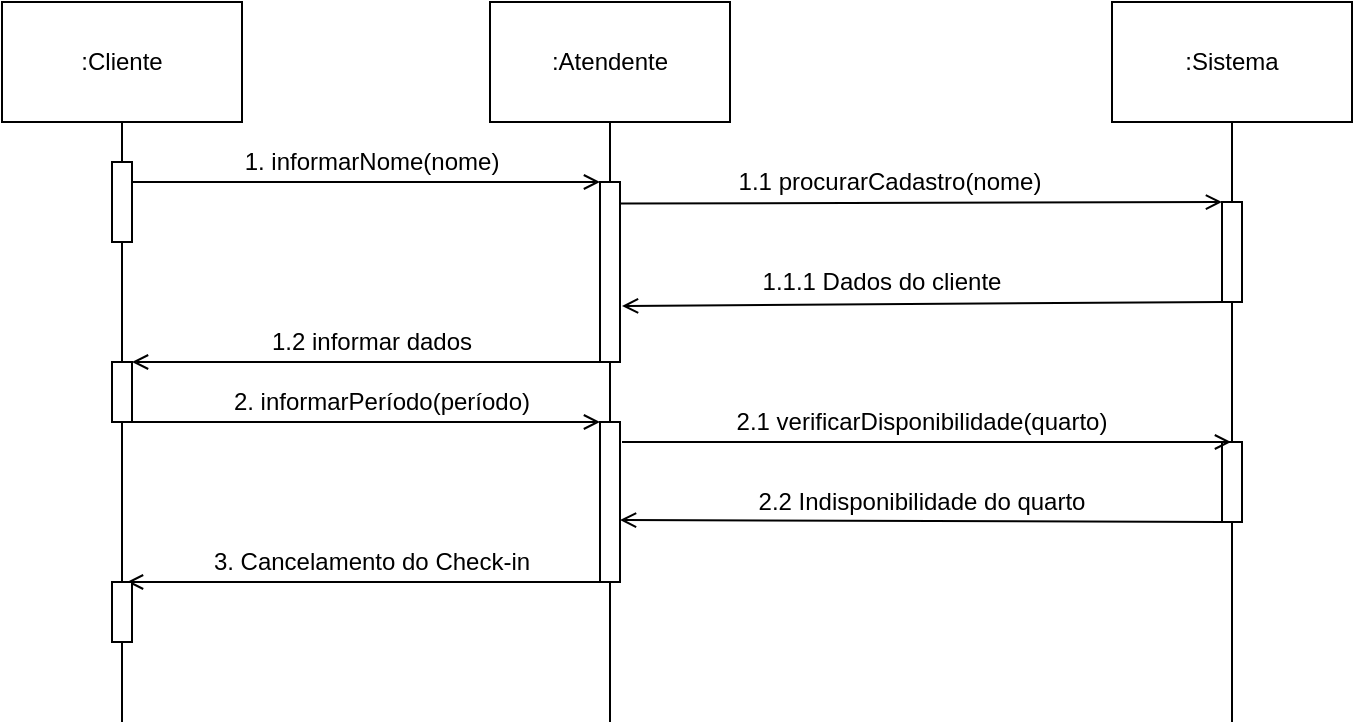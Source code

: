 <mxfile version="20.0.2" type="device"><diagram id="5XW_VWPHbjcre1bwJrnU" name="Page-1"><mxGraphModel dx="782" dy="597" grid="1" gridSize="10" guides="1" tooltips="1" connect="1" arrows="1" fold="1" page="1" pageScale="1" pageWidth="827" pageHeight="1169" math="0" shadow="0"><root><mxCell id="0"/><mxCell id="1" parent="0"/><mxCell id="XCn-wCQn91-v6eH6vgUl-1" value=":Cliente" style="rounded=0;whiteSpace=wrap;html=1;" parent="1" vertex="1"><mxGeometry x="110" y="80" width="120" height="60" as="geometry"/></mxCell><mxCell id="XCn-wCQn91-v6eH6vgUl-2" value=":Sistema" style="rounded=0;whiteSpace=wrap;html=1;" parent="1" vertex="1"><mxGeometry x="665" y="80" width="120" height="60" as="geometry"/></mxCell><mxCell id="XCn-wCQn91-v6eH6vgUl-3" value="" style="endArrow=none;html=1;rounded=0;startArrow=none;entryX=0.5;entryY=1;entryDx=0;entryDy=0;" parent="1" source="XCn-wCQn91-v6eH6vgUl-24" target="XCn-wCQn91-v6eH6vgUl-1" edge="1"><mxGeometry width="50" height="50" relative="1" as="geometry"><mxPoint x="170" y="460" as="sourcePoint"/><mxPoint x="170" y="170" as="targetPoint"/></mxGeometry></mxCell><mxCell id="XCn-wCQn91-v6eH6vgUl-4" value="" style="endArrow=none;html=1;rounded=0;startArrow=none;entryX=0.5;entryY=1;entryDx=0;entryDy=0;" parent="1" source="XCn-wCQn91-v6eH6vgUl-7" target="XCn-wCQn91-v6eH6vgUl-2" edge="1"><mxGeometry width="50" height="50" relative="1" as="geometry"><mxPoint x="724.5" y="455" as="sourcePoint"/><mxPoint x="724.5" y="165" as="targetPoint"/></mxGeometry></mxCell><mxCell id="XCn-wCQn91-v6eH6vgUl-5" value="" style="rounded=0;whiteSpace=wrap;html=1;" parent="1" vertex="1"><mxGeometry x="165" y="160" width="10" height="40" as="geometry"/></mxCell><mxCell id="XCn-wCQn91-v6eH6vgUl-7" value="" style="rounded=0;whiteSpace=wrap;html=1;" parent="1" vertex="1"><mxGeometry x="720" y="180" width="10" height="50" as="geometry"/></mxCell><mxCell id="XCn-wCQn91-v6eH6vgUl-8" value="" style="endArrow=none;html=1;rounded=0;startArrow=none;" parent="1" source="tj4I5NlIb_8SRye8fWlv-1" target="XCn-wCQn91-v6eH6vgUl-7" edge="1"><mxGeometry width="50" height="50" relative="1" as="geometry"><mxPoint x="724.5" y="455" as="sourcePoint"/><mxPoint x="724.5" y="165" as="targetPoint"/></mxGeometry></mxCell><mxCell id="XCn-wCQn91-v6eH6vgUl-10" value=":Atendente" style="rounded=0;whiteSpace=wrap;html=1;" parent="1" vertex="1"><mxGeometry x="354" y="80" width="120" height="60" as="geometry"/></mxCell><mxCell id="XCn-wCQn91-v6eH6vgUl-11" value="" style="endArrow=none;html=1;rounded=0;startArrow=none;" parent="1" edge="1"><mxGeometry width="50" height="50" relative="1" as="geometry"><mxPoint x="413.5" y="170" as="sourcePoint"/><mxPoint x="413.5" y="170" as="targetPoint"/></mxGeometry></mxCell><mxCell id="XCn-wCQn91-v6eH6vgUl-13" value="" style="endArrow=none;html=1;rounded=0;startArrow=none;entryX=0.5;entryY=1;entryDx=0;entryDy=0;" parent="1" source="XCn-wCQn91-v6eH6vgUl-18" target="XCn-wCQn91-v6eH6vgUl-10" edge="1"><mxGeometry width="50" height="50" relative="1" as="geometry"><mxPoint x="413.5" y="460" as="sourcePoint"/><mxPoint x="414" y="170" as="targetPoint"/></mxGeometry></mxCell><mxCell id="XCn-wCQn91-v6eH6vgUl-14" value="" style="endArrow=open;html=1;rounded=0;entryX=0;entryY=0;entryDx=0;entryDy=0;endFill=0;exitX=1;exitY=0.25;exitDx=0;exitDy=0;" parent="1" source="XCn-wCQn91-v6eH6vgUl-5" edge="1"><mxGeometry width="50" height="50" relative="1" as="geometry"><mxPoint x="190" y="170" as="sourcePoint"/><mxPoint x="409" y="170" as="targetPoint"/></mxGeometry></mxCell><mxCell id="XCn-wCQn91-v6eH6vgUl-15" value="1. informarNome(nome)" style="text;html=1;strokeColor=none;fillColor=none;align=center;verticalAlign=middle;whiteSpace=wrap;rounded=0;" parent="1" vertex="1"><mxGeometry x="230" y="150" width="130" height="20" as="geometry"/></mxCell><mxCell id="XCn-wCQn91-v6eH6vgUl-19" value="" style="endArrow=open;html=1;rounded=0;exitX=1;exitY=0.12;exitDx=0;exitDy=0;endFill=0;entryX=0;entryY=0;entryDx=0;entryDy=0;exitPerimeter=0;" parent="1" source="XCn-wCQn91-v6eH6vgUl-18" target="XCn-wCQn91-v6eH6vgUl-7" edge="1"><mxGeometry width="50" height="50" relative="1" as="geometry"><mxPoint x="424" y="184.5" as="sourcePoint"/><mxPoint x="590" y="185" as="targetPoint"/></mxGeometry></mxCell><mxCell id="XCn-wCQn91-v6eH6vgUl-20" value="1.1 procurarCadastro(nome)" style="text;html=1;strokeColor=none;fillColor=none;align=center;verticalAlign=middle;whiteSpace=wrap;rounded=0;" parent="1" vertex="1"><mxGeometry x="474" y="160" width="160" height="20" as="geometry"/></mxCell><mxCell id="XCn-wCQn91-v6eH6vgUl-22" value="" style="endArrow=none;html=1;rounded=0;endFill=0;entryX=0;entryY=1;entryDx=0;entryDy=0;startArrow=open;startFill=0;" parent="1" target="XCn-wCQn91-v6eH6vgUl-7" edge="1"><mxGeometry width="50" height="50" relative="1" as="geometry"><mxPoint x="420" y="232" as="sourcePoint"/><mxPoint x="670" y="230" as="targetPoint"/></mxGeometry></mxCell><mxCell id="XCn-wCQn91-v6eH6vgUl-23" value="1.1.1 Dados do cliente" style="text;html=1;strokeColor=none;fillColor=none;align=center;verticalAlign=middle;whiteSpace=wrap;rounded=0;" parent="1" vertex="1"><mxGeometry x="485" y="210" width="130" height="20" as="geometry"/></mxCell><mxCell id="XCn-wCQn91-v6eH6vgUl-24" value="" style="rounded=0;whiteSpace=wrap;html=1;" parent="1" vertex="1"><mxGeometry x="165" y="260" width="10" height="30" as="geometry"/></mxCell><mxCell id="XCn-wCQn91-v6eH6vgUl-25" value="" style="endArrow=none;html=1;rounded=0;startArrow=none;" parent="1" target="XCn-wCQn91-v6eH6vgUl-24" edge="1"><mxGeometry width="50" height="50" relative="1" as="geometry"><mxPoint x="170" y="440" as="sourcePoint"/><mxPoint x="170" y="170" as="targetPoint"/></mxGeometry></mxCell><mxCell id="XCn-wCQn91-v6eH6vgUl-26" value="" style="endArrow=open;html=1;rounded=0;exitX=1;exitY=0;exitDx=0;exitDy=0;entryX=0;entryY=0;entryDx=0;entryDy=0;endFill=0;" parent="1" edge="1"><mxGeometry width="50" height="50" relative="1" as="geometry"><mxPoint x="175" y="290" as="sourcePoint"/><mxPoint x="409" y="290" as="targetPoint"/></mxGeometry></mxCell><mxCell id="XCn-wCQn91-v6eH6vgUl-29" value="2. informarPeríodo(período)" style="text;html=1;strokeColor=none;fillColor=none;align=center;verticalAlign=middle;whiteSpace=wrap;rounded=0;" parent="1" vertex="1"><mxGeometry x="210" y="270" width="180" height="20" as="geometry"/></mxCell><mxCell id="XCn-wCQn91-v6eH6vgUl-36" value="" style="endArrow=none;html=1;rounded=0;exitX=1;exitY=0;exitDx=0;exitDy=0;entryX=0;entryY=1;entryDx=0;entryDy=0;endFill=0;startArrow=open;startFill=0;" parent="1" target="XCn-wCQn91-v6eH6vgUl-18" edge="1"><mxGeometry width="50" height="50" relative="1" as="geometry"><mxPoint x="175" y="260" as="sourcePoint"/><mxPoint x="409" y="260" as="targetPoint"/></mxGeometry></mxCell><mxCell id="XCn-wCQn91-v6eH6vgUl-37" value="&lt;div&gt;1.2 informar dados&lt;/div&gt;" style="text;html=1;strokeColor=none;fillColor=none;align=center;verticalAlign=middle;whiteSpace=wrap;rounded=0;" parent="1" vertex="1"><mxGeometry x="235" y="240" width="120" height="20" as="geometry"/></mxCell><mxCell id="XCn-wCQn91-v6eH6vgUl-18" value="" style="rounded=0;whiteSpace=wrap;html=1;" parent="1" vertex="1"><mxGeometry x="409" y="170" width="10" height="90" as="geometry"/></mxCell><mxCell id="XCn-wCQn91-v6eH6vgUl-39" value="" style="endArrow=none;html=1;rounded=0;startArrow=none;entryX=0.5;entryY=1;entryDx=0;entryDy=0;" parent="1" target="XCn-wCQn91-v6eH6vgUl-18" edge="1"><mxGeometry width="50" height="50" relative="1" as="geometry"><mxPoint x="414" y="440" as="sourcePoint"/><mxPoint x="414" y="140" as="targetPoint"/></mxGeometry></mxCell><mxCell id="XCn-wCQn91-v6eH6vgUl-44" value="" style="endArrow=none;html=1;rounded=0;endFill=0;startArrow=open;startFill=0;entryX=0;entryY=1;entryDx=0;entryDy=0;exitX=0.75;exitY=0;exitDx=0;exitDy=0;" parent="1" source="XCn-wCQn91-v6eH6vgUl-47" edge="1"><mxGeometry width="50" height="50" relative="1" as="geometry"><mxPoint x="174" y="350" as="sourcePoint"/><mxPoint x="409" y="370" as="targetPoint"/></mxGeometry></mxCell><mxCell id="XCn-wCQn91-v6eH6vgUl-45" value="3. Cancelamento do Check-in" style="text;html=1;strokeColor=none;fillColor=none;align=center;verticalAlign=middle;whiteSpace=wrap;rounded=0;" parent="1" vertex="1"><mxGeometry x="210" y="350" width="170" height="20" as="geometry"/></mxCell><mxCell id="XCn-wCQn91-v6eH6vgUl-47" value="" style="rounded=0;whiteSpace=wrap;html=1;" parent="1" vertex="1"><mxGeometry x="165" y="370" width="10" height="30" as="geometry"/></mxCell><mxCell id="XCn-wCQn91-v6eH6vgUl-50" value="2.1 verificarDisponibilidade(quarto)" style="text;html=1;strokeColor=none;fillColor=none;align=center;verticalAlign=middle;whiteSpace=wrap;rounded=0;" parent="1" vertex="1"><mxGeometry x="435" y="280" width="270" height="20" as="geometry"/></mxCell><mxCell id="tj4I5NlIb_8SRye8fWlv-1" value="" style="rounded=0;whiteSpace=wrap;html=1;" parent="1" vertex="1"><mxGeometry x="720" y="300" width="10" height="40" as="geometry"/></mxCell><mxCell id="tj4I5NlIb_8SRye8fWlv-2" value="" style="endArrow=none;html=1;rounded=0;startArrow=none;" parent="1" target="tj4I5NlIb_8SRye8fWlv-1" edge="1"><mxGeometry width="50" height="50" relative="1" as="geometry"><mxPoint x="725" y="440" as="sourcePoint"/><mxPoint x="725" y="230" as="targetPoint"/></mxGeometry></mxCell><mxCell id="XCn-wCQn91-v6eH6vgUl-49" value="" style="endArrow=open;html=1;rounded=0;endFill=0;" parent="1" edge="1"><mxGeometry width="50" height="50" relative="1" as="geometry"><mxPoint x="420" y="300" as="sourcePoint"/><mxPoint x="724.5" y="300" as="targetPoint"/></mxGeometry></mxCell><mxCell id="tj4I5NlIb_8SRye8fWlv-3" value="" style="endArrow=none;html=1;rounded=0;endFill=0;startArrow=open;startFill=0;" parent="1" edge="1"><mxGeometry width="50" height="50" relative="1" as="geometry"><mxPoint x="419" y="339" as="sourcePoint"/><mxPoint x="720" y="340" as="targetPoint"/></mxGeometry></mxCell><mxCell id="tj4I5NlIb_8SRye8fWlv-4" value="2.2 Indisponibilidade do quarto" style="text;html=1;strokeColor=none;fillColor=none;align=center;verticalAlign=middle;whiteSpace=wrap;rounded=0;" parent="1" vertex="1"><mxGeometry x="435" y="320" width="270" height="20" as="geometry"/></mxCell><mxCell id="XCn-wCQn91-v6eH6vgUl-27" value="" style="rounded=0;whiteSpace=wrap;html=1;" parent="1" vertex="1"><mxGeometry x="409" y="290" width="10" height="80" as="geometry"/></mxCell></root></mxGraphModel></diagram></mxfile>